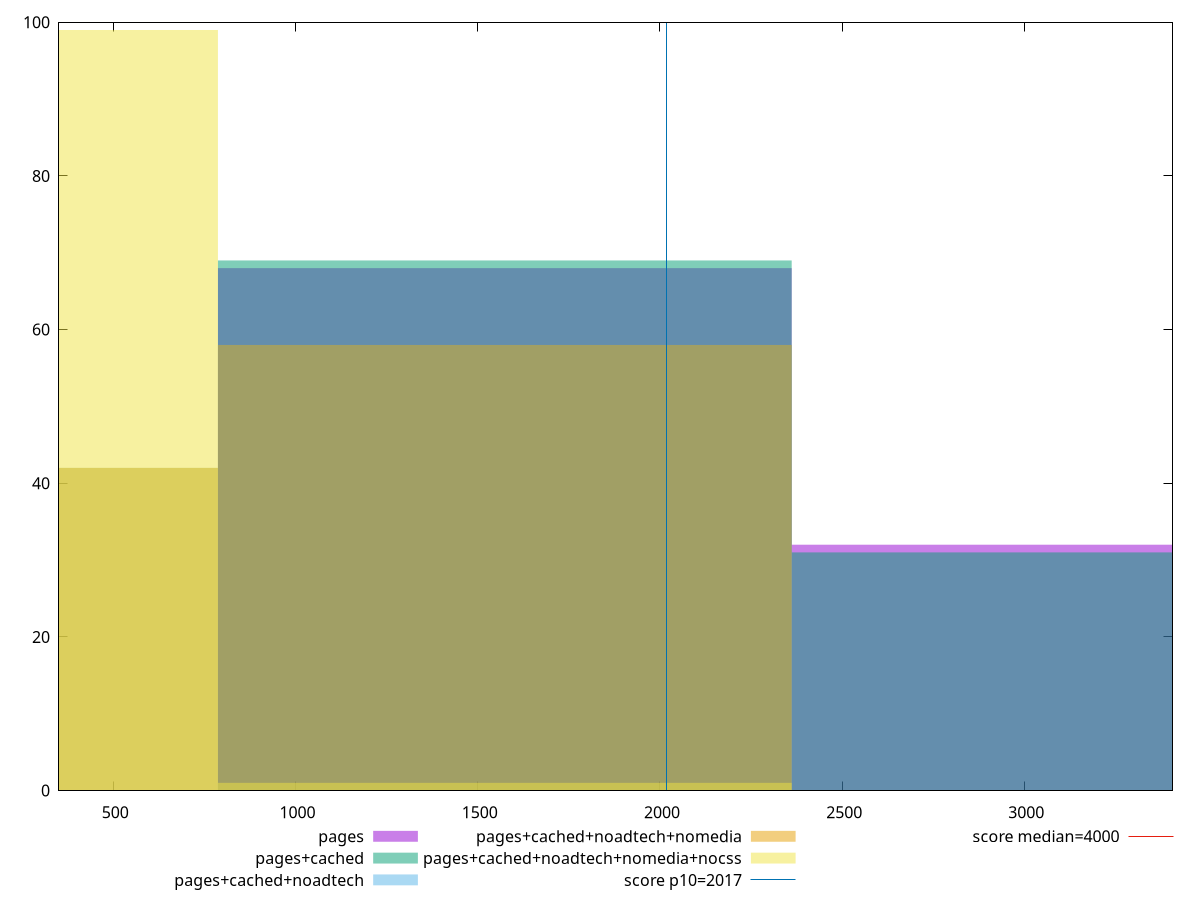 reset

$pages <<EOF
3148.715048736885 32
1574.3575243684425 68
EOF

$pagesCached <<EOF
3148.715048736885 31
1574.3575243684425 69
EOF

$pagesCachedNoadtech <<EOF
1574.3575243684425 58
0 42
EOF

$pagesCachedNoadtechNomedia <<EOF
1574.3575243684425 58
0 42
EOF

$pagesCachedNoadtechNomediaNocss <<EOF
0 99
1574.3575243684425 1
EOF

set key outside below
set boxwidth 1574.3575243684425
set xrange [351.076:3406.475999999986]
set yrange [0:100]
set trange [0:100]
set style fill transparent solid 0.5 noborder

set parametric
set terminal svg size 640, 530 enhanced background rgb 'white'
set output "report_00017_2021-02-10T15-08-03.406Z/mainthread-work-breakdown/comparison/histogram/all_raw.svg"

plot $pages title "pages" with boxes, \
     $pagesCached title "pages+cached" with boxes, \
     $pagesCachedNoadtech title "pages+cached+noadtech" with boxes, \
     $pagesCachedNoadtechNomedia title "pages+cached+noadtech+nomedia" with boxes, \
     $pagesCachedNoadtechNomediaNocss title "pages+cached+noadtech+nomedia+nocss" with boxes, \
     2017,t title "score p10=2017", \
     4000,t title "score median=4000"

reset
